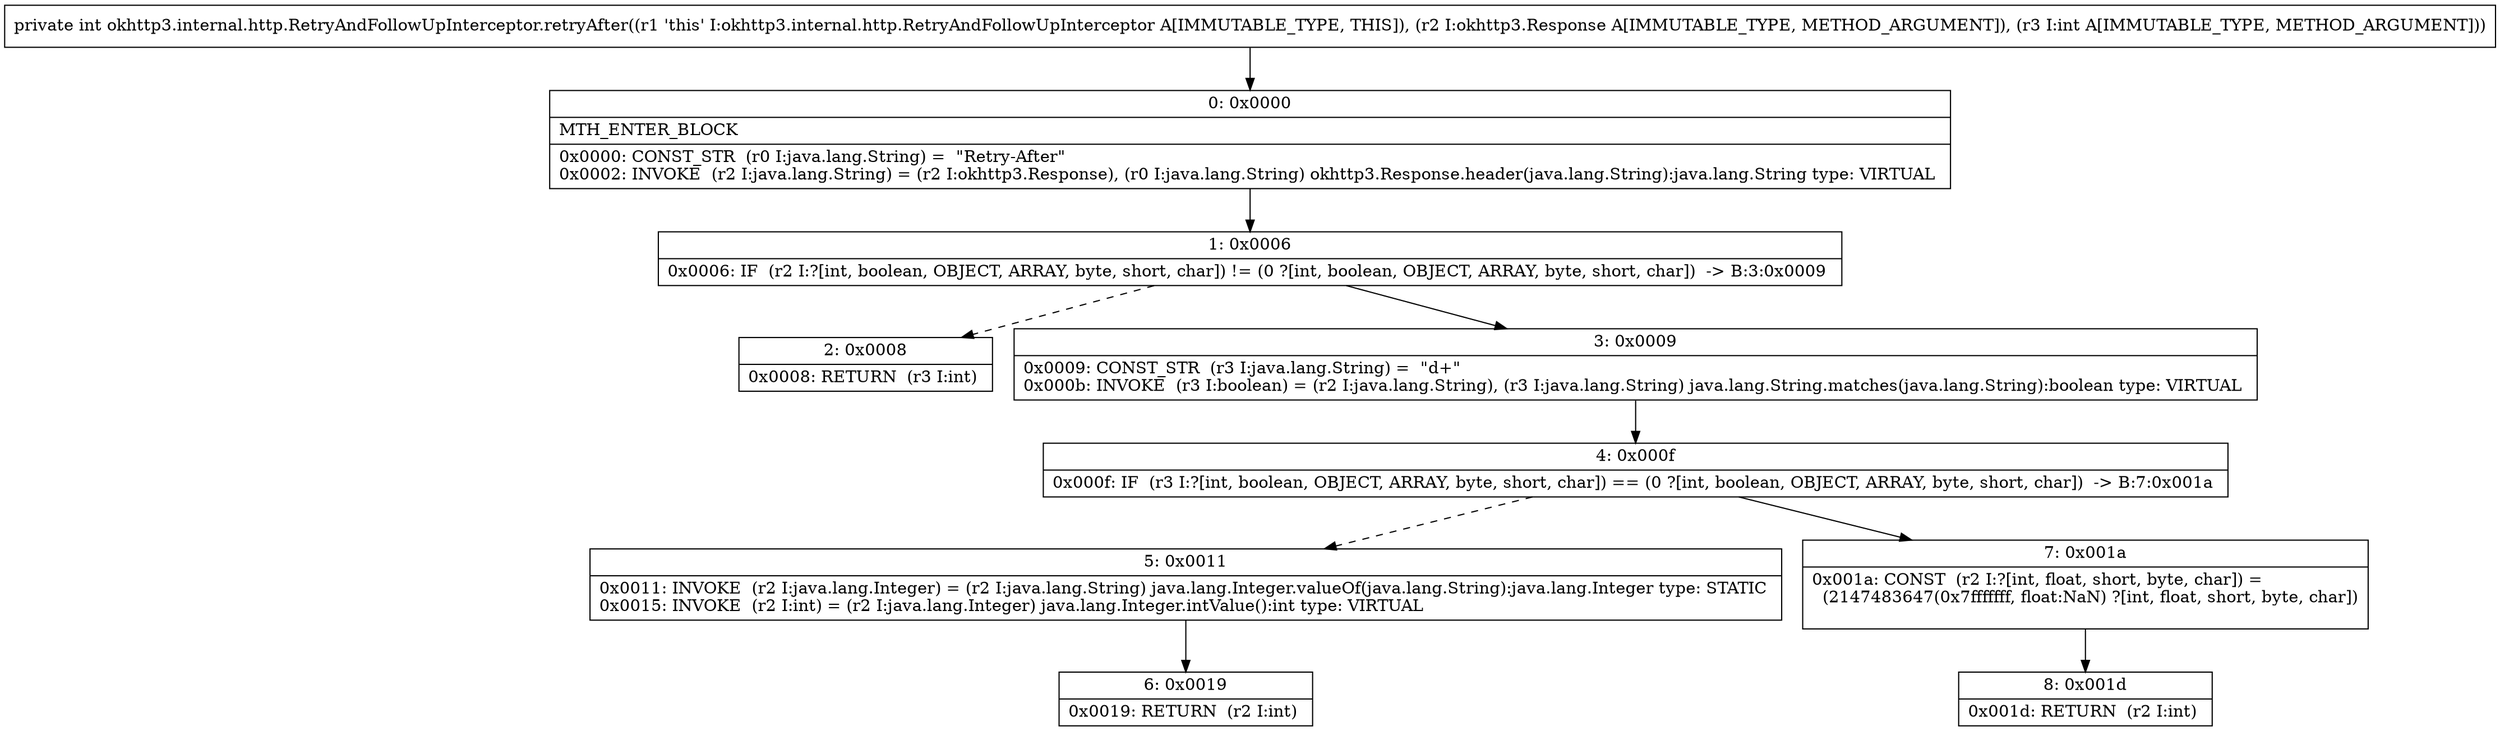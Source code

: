 digraph "CFG forokhttp3.internal.http.RetryAndFollowUpInterceptor.retryAfter(Lokhttp3\/Response;I)I" {
Node_0 [shape=record,label="{0\:\ 0x0000|MTH_ENTER_BLOCK\l|0x0000: CONST_STR  (r0 I:java.lang.String) =  \"Retry\-After\" \l0x0002: INVOKE  (r2 I:java.lang.String) = (r2 I:okhttp3.Response), (r0 I:java.lang.String) okhttp3.Response.header(java.lang.String):java.lang.String type: VIRTUAL \l}"];
Node_1 [shape=record,label="{1\:\ 0x0006|0x0006: IF  (r2 I:?[int, boolean, OBJECT, ARRAY, byte, short, char]) != (0 ?[int, boolean, OBJECT, ARRAY, byte, short, char])  \-\> B:3:0x0009 \l}"];
Node_2 [shape=record,label="{2\:\ 0x0008|0x0008: RETURN  (r3 I:int) \l}"];
Node_3 [shape=record,label="{3\:\ 0x0009|0x0009: CONST_STR  (r3 I:java.lang.String) =  \"d+\" \l0x000b: INVOKE  (r3 I:boolean) = (r2 I:java.lang.String), (r3 I:java.lang.String) java.lang.String.matches(java.lang.String):boolean type: VIRTUAL \l}"];
Node_4 [shape=record,label="{4\:\ 0x000f|0x000f: IF  (r3 I:?[int, boolean, OBJECT, ARRAY, byte, short, char]) == (0 ?[int, boolean, OBJECT, ARRAY, byte, short, char])  \-\> B:7:0x001a \l}"];
Node_5 [shape=record,label="{5\:\ 0x0011|0x0011: INVOKE  (r2 I:java.lang.Integer) = (r2 I:java.lang.String) java.lang.Integer.valueOf(java.lang.String):java.lang.Integer type: STATIC \l0x0015: INVOKE  (r2 I:int) = (r2 I:java.lang.Integer) java.lang.Integer.intValue():int type: VIRTUAL \l}"];
Node_6 [shape=record,label="{6\:\ 0x0019|0x0019: RETURN  (r2 I:int) \l}"];
Node_7 [shape=record,label="{7\:\ 0x001a|0x001a: CONST  (r2 I:?[int, float, short, byte, char]) = \l  (2147483647(0x7fffffff, float:NaN) ?[int, float, short, byte, char])\l \l}"];
Node_8 [shape=record,label="{8\:\ 0x001d|0x001d: RETURN  (r2 I:int) \l}"];
MethodNode[shape=record,label="{private int okhttp3.internal.http.RetryAndFollowUpInterceptor.retryAfter((r1 'this' I:okhttp3.internal.http.RetryAndFollowUpInterceptor A[IMMUTABLE_TYPE, THIS]), (r2 I:okhttp3.Response A[IMMUTABLE_TYPE, METHOD_ARGUMENT]), (r3 I:int A[IMMUTABLE_TYPE, METHOD_ARGUMENT])) }"];
MethodNode -> Node_0;
Node_0 -> Node_1;
Node_1 -> Node_2[style=dashed];
Node_1 -> Node_3;
Node_3 -> Node_4;
Node_4 -> Node_5[style=dashed];
Node_4 -> Node_7;
Node_5 -> Node_6;
Node_7 -> Node_8;
}


